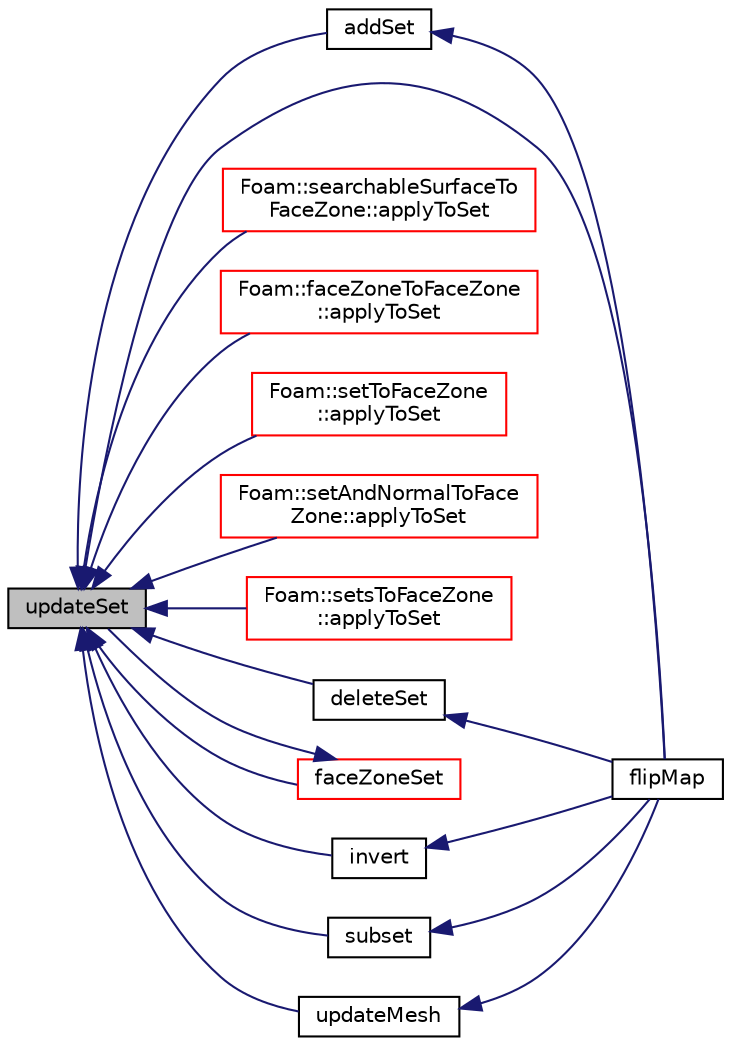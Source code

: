 digraph "updateSet"
{
  bgcolor="transparent";
  edge [fontname="Helvetica",fontsize="10",labelfontname="Helvetica",labelfontsize="10"];
  node [fontname="Helvetica",fontsize="10",shape=record];
  rankdir="LR";
  Node1 [label="updateSet",height=0.2,width=0.4,color="black", fillcolor="grey75", style="filled", fontcolor="black"];
  Node1 -> Node2 [dir="back",color="midnightblue",fontsize="10",style="solid",fontname="Helvetica"];
  Node2 [label="addSet",height=0.2,width=0.4,color="black",URL="$a00753.html#aac9372868e32f2c7de8b956890f035c2",tooltip="Add elements present in set. "];
  Node2 -> Node3 [dir="back",color="midnightblue",fontsize="10",style="solid",fontname="Helvetica"];
  Node3 [label="flipMap",height=0.2,width=0.4,color="black",URL="$a00753.html#a996e4df6a09881dbc50a7e1af0c65424"];
  Node1 -> Node4 [dir="back",color="midnightblue",fontsize="10",style="solid",fontname="Helvetica"];
  Node4 [label="Foam::searchableSurfaceTo\lFaceZone::applyToSet",height=0.2,width=0.4,color="red",URL="$a02343.html#a9209c8f0dadc97abefaea99f168a85ae"];
  Node1 -> Node5 [dir="back",color="midnightblue",fontsize="10",style="solid",fontname="Helvetica"];
  Node5 [label="Foam::faceZoneToFaceZone\l::applyToSet",height=0.2,width=0.4,color="red",URL="$a00755.html#a9209c8f0dadc97abefaea99f168a85ae"];
  Node1 -> Node6 [dir="back",color="midnightblue",fontsize="10",style="solid",fontname="Helvetica"];
  Node6 [label="Foam::setToFaceZone\l::applyToSet",height=0.2,width=0.4,color="red",URL="$a02356.html#a9209c8f0dadc97abefaea99f168a85ae"];
  Node1 -> Node7 [dir="back",color="midnightblue",fontsize="10",style="solid",fontname="Helvetica"];
  Node7 [label="Foam::setAndNormalToFace\lZone::applyToSet",height=0.2,width=0.4,color="red",URL="$a02352.html#a9209c8f0dadc97abefaea99f168a85ae"];
  Node1 -> Node8 [dir="back",color="midnightblue",fontsize="10",style="solid",fontname="Helvetica"];
  Node8 [label="Foam::setsToFaceZone\l::applyToSet",height=0.2,width=0.4,color="red",URL="$a02353.html#a9209c8f0dadc97abefaea99f168a85ae"];
  Node1 -> Node9 [dir="back",color="midnightblue",fontsize="10",style="solid",fontname="Helvetica"];
  Node9 [label="deleteSet",height=0.2,width=0.4,color="black",URL="$a00753.html#a839cd96efb75b9c2926af738ca9657a6",tooltip="Delete elements present in set. "];
  Node9 -> Node3 [dir="back",color="midnightblue",fontsize="10",style="solid",fontname="Helvetica"];
  Node1 -> Node10 [dir="back",color="midnightblue",fontsize="10",style="solid",fontname="Helvetica"];
  Node10 [label="faceZoneSet",height=0.2,width=0.4,color="red",URL="$a00753.html#ace6e4b16ad35bf8903c38685a92d7789",tooltip="Construct from objectRegistry and name. "];
  Node10 -> Node1 [dir="back",color="midnightblue",fontsize="10",style="solid",fontname="Helvetica"];
  Node1 -> Node3 [dir="back",color="midnightblue",fontsize="10",style="solid",fontname="Helvetica"];
  Node1 -> Node11 [dir="back",color="midnightblue",fontsize="10",style="solid",fontname="Helvetica"];
  Node11 [label="invert",height=0.2,width=0.4,color="black",URL="$a00753.html#a35fb7dbde3f7be406451bf0a8eb57d2e",tooltip="Invert contents. (insert all members 0..maxLen-1 which were not in. "];
  Node11 -> Node3 [dir="back",color="midnightblue",fontsize="10",style="solid",fontname="Helvetica"];
  Node1 -> Node12 [dir="back",color="midnightblue",fontsize="10",style="solid",fontname="Helvetica"];
  Node12 [label="subset",height=0.2,width=0.4,color="black",URL="$a00753.html#aca3bc27ef071fc2fccd797b459d8d979",tooltip="Subset contents. Only elements present in both sets remain. "];
  Node12 -> Node3 [dir="back",color="midnightblue",fontsize="10",style="solid",fontname="Helvetica"];
  Node1 -> Node13 [dir="back",color="midnightblue",fontsize="10",style="solid",fontname="Helvetica"];
  Node13 [label="updateMesh",height=0.2,width=0.4,color="black",URL="$a00753.html#ac7d581e56f61ad4d997421e3a7470d42",tooltip="Update any stored data for new labels. "];
  Node13 -> Node3 [dir="back",color="midnightblue",fontsize="10",style="solid",fontname="Helvetica"];
}
